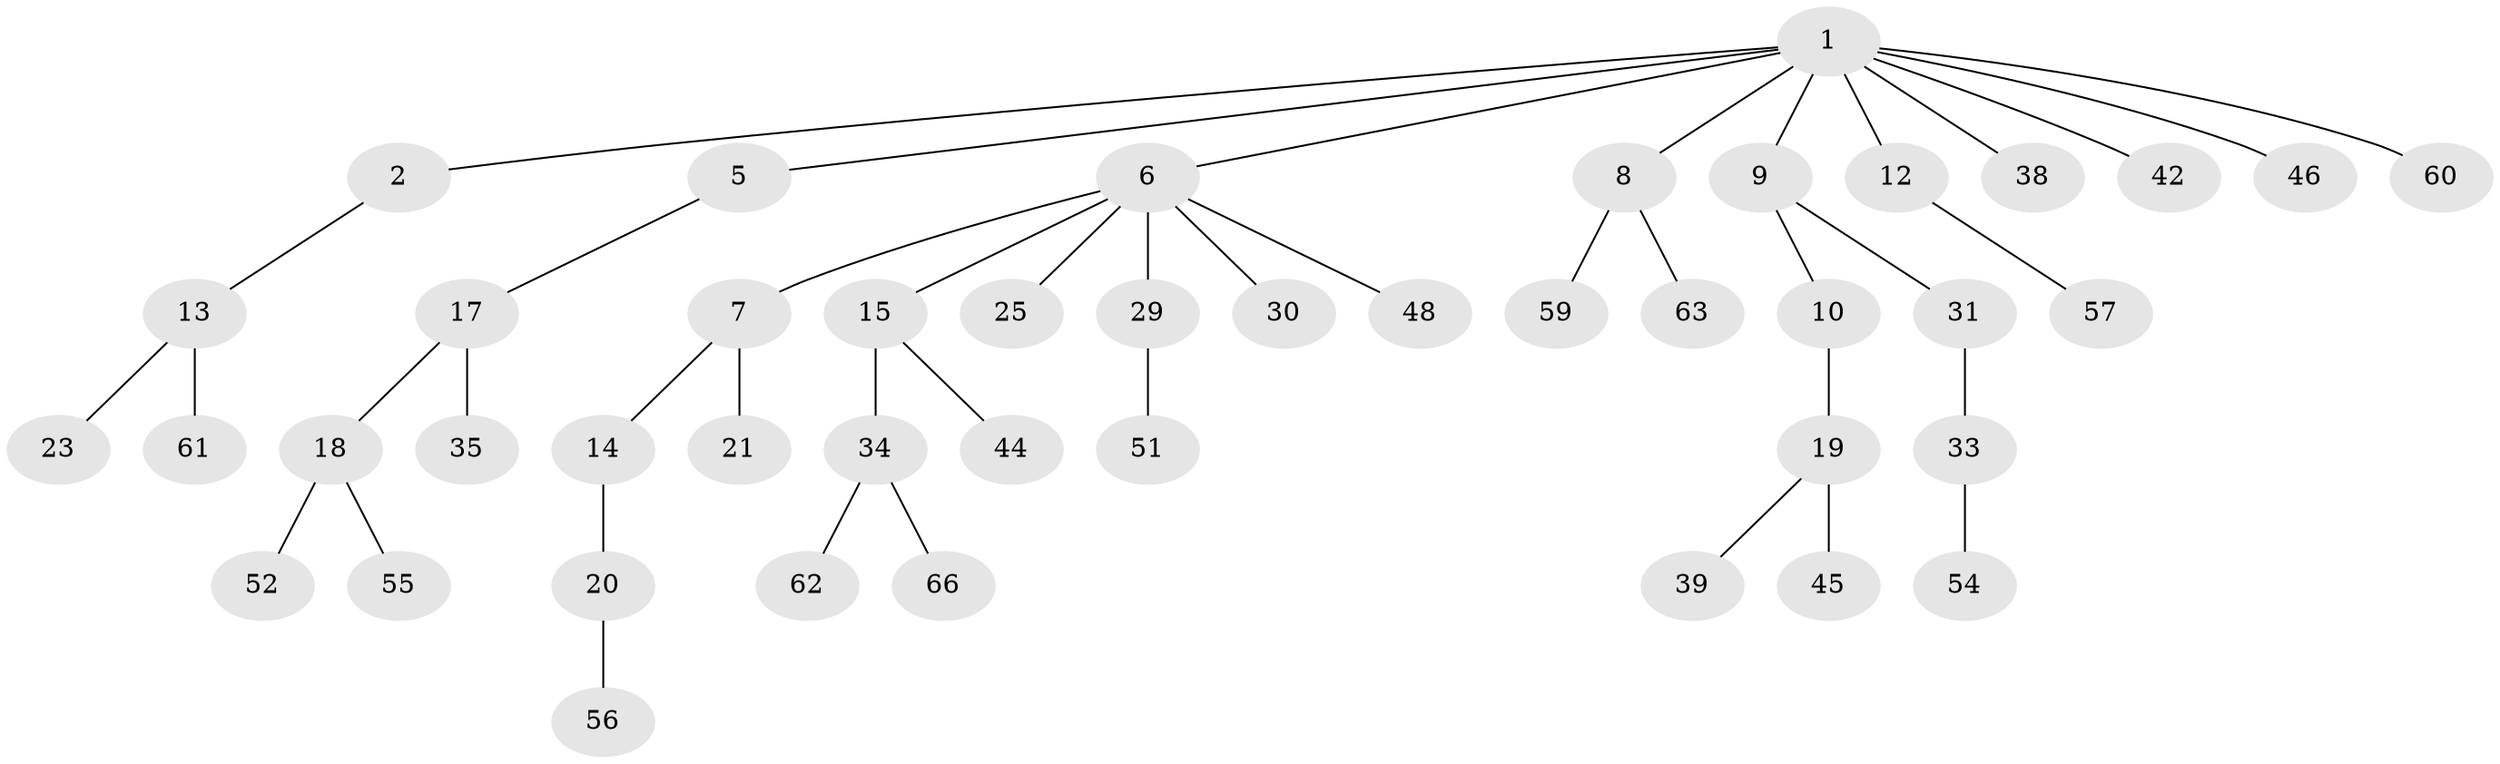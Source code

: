 // Generated by graph-tools (version 1.1) at 2025/52/02/27/25 19:52:13]
// undirected, 44 vertices, 43 edges
graph export_dot {
graph [start="1"]
  node [color=gray90,style=filled];
  1 [super="+3"];
  2 [super="+4"];
  5 [super="+16"];
  6 [super="+41"];
  7 [super="+50"];
  8 [super="+26"];
  9 [super="+22"];
  10 [super="+11"];
  12 [super="+27"];
  13 [super="+47"];
  14;
  15;
  17 [super="+28"];
  18 [super="+37"];
  19 [super="+32"];
  20 [super="+24"];
  21 [super="+49"];
  23;
  25;
  29 [super="+40"];
  30;
  31;
  33 [super="+36"];
  34 [super="+58"];
  35;
  38;
  39;
  42 [super="+43"];
  44 [super="+64"];
  45;
  46;
  48 [super="+53"];
  51;
  52;
  54;
  55;
  56;
  57 [super="+65"];
  59;
  60;
  61;
  62;
  63;
  66;
  1 -- 2;
  1 -- 5;
  1 -- 8;
  1 -- 9;
  1 -- 12;
  1 -- 42;
  1 -- 46;
  1 -- 60;
  1 -- 38;
  1 -- 6;
  2 -- 13;
  5 -- 17;
  6 -- 7;
  6 -- 15;
  6 -- 25;
  6 -- 29;
  6 -- 30;
  6 -- 48;
  7 -- 14;
  7 -- 21;
  8 -- 59;
  8 -- 63;
  9 -- 10;
  9 -- 31;
  10 -- 19;
  12 -- 57;
  13 -- 23;
  13 -- 61;
  14 -- 20;
  15 -- 34;
  15 -- 44;
  17 -- 18;
  17 -- 35;
  18 -- 52;
  18 -- 55;
  19 -- 45;
  19 -- 39;
  20 -- 56;
  29 -- 51;
  31 -- 33;
  33 -- 54;
  34 -- 66;
  34 -- 62;
}
